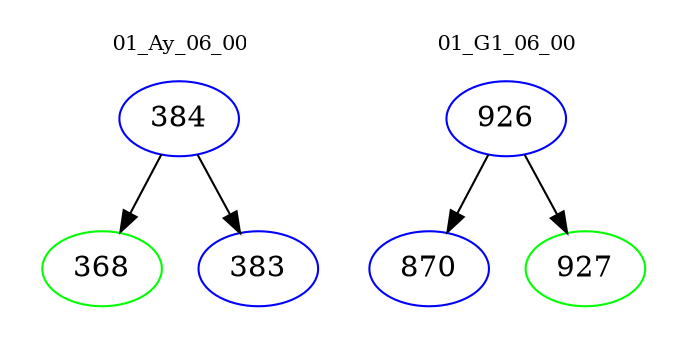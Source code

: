 digraph{
subgraph cluster_0 {
color = white
label = "01_Ay_06_00";
fontsize=10;
T0_384 [label="384", color="blue"]
T0_384 -> T0_368 [color="black"]
T0_368 [label="368", color="green"]
T0_384 -> T0_383 [color="black"]
T0_383 [label="383", color="blue"]
}
subgraph cluster_1 {
color = white
label = "01_G1_06_00";
fontsize=10;
T1_926 [label="926", color="blue"]
T1_926 -> T1_870 [color="black"]
T1_870 [label="870", color="blue"]
T1_926 -> T1_927 [color="black"]
T1_927 [label="927", color="green"]
}
}
